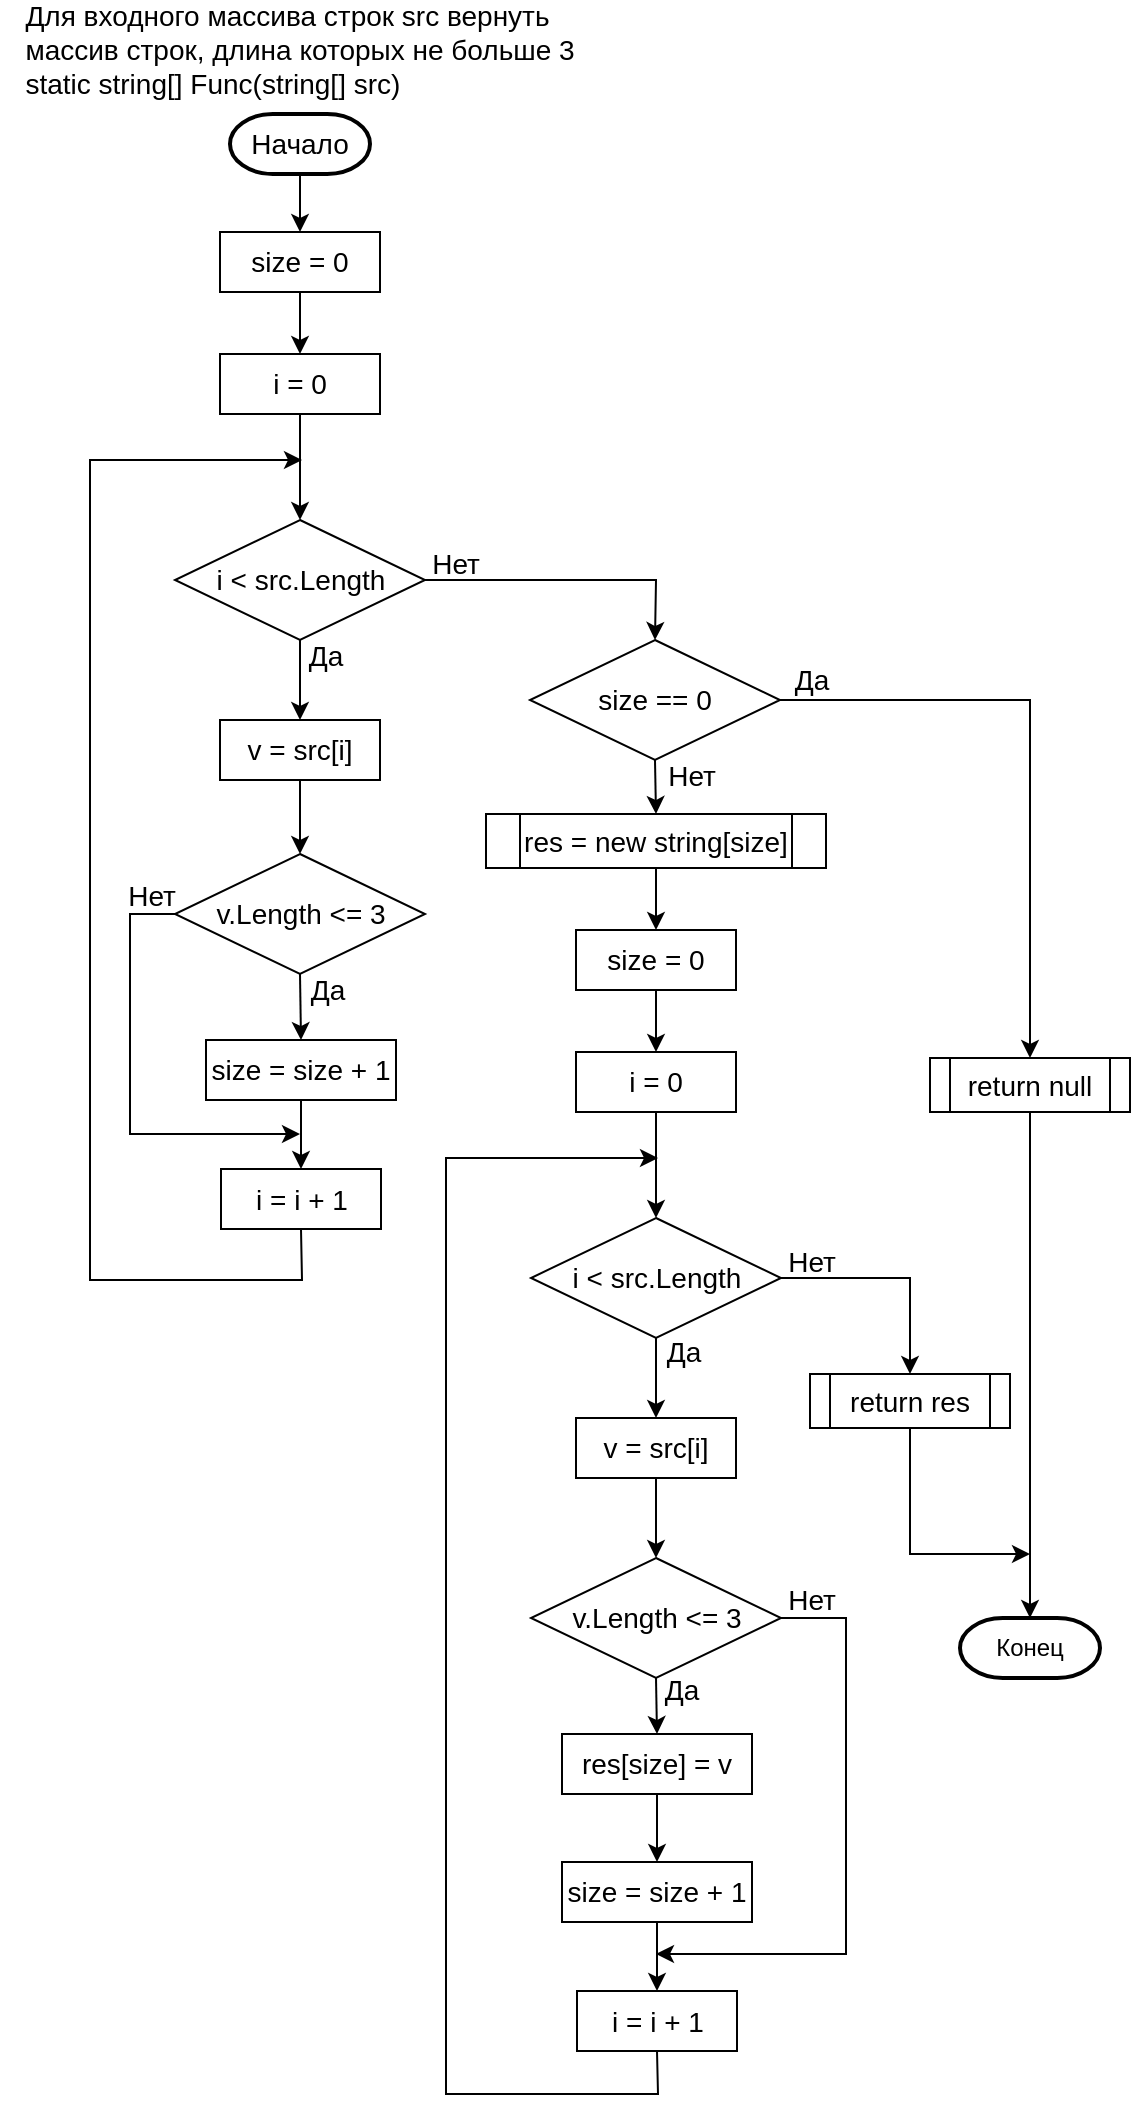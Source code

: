 <mxfile version="20.6.0" type="device"><diagram id="C5RBs43oDa-KdzZeNtuy" name="Page-1"><mxGraphModel dx="1404" dy="1898" grid="1" gridSize="10" guides="1" tooltips="1" connect="1" arrows="1" fold="1" page="1" pageScale="1" pageWidth="827" pageHeight="1169" math="0" shadow="0"><root><mxCell id="WIyWlLk6GJQsqaUBKTNV-0"/><mxCell id="WIyWlLk6GJQsqaUBKTNV-1" parent="WIyWlLk6GJQsqaUBKTNV-0"/><mxCell id="EQTSQXB70M08TTRd3uvh-0" value="&lt;font style=&quot;font-size: 14px;&quot;&gt;Начало&lt;/font&gt;" style="strokeWidth=2;html=1;shape=mxgraph.flowchart.terminator;whiteSpace=wrap;" vertex="1" parent="WIyWlLk6GJQsqaUBKTNV-1"><mxGeometry x="270" y="40" width="70" height="30" as="geometry"/></mxCell><mxCell id="EQTSQXB70M08TTRd3uvh-1" value="&lt;div align=&quot;left&quot;&gt;Для входного массива строк src вернуть&lt;br&gt;массив строк, длина которых не больше 3&lt;br&gt;static string[] Func(string[] src)&lt;br&gt;&lt;/div&gt;" style="text;html=1;strokeColor=none;fillColor=none;align=center;verticalAlign=middle;whiteSpace=wrap;rounded=0;fontSize=14;" vertex="1" parent="WIyWlLk6GJQsqaUBKTNV-1"><mxGeometry x="155" y="-7" width="300" height="30" as="geometry"/></mxCell><mxCell id="EQTSQXB70M08TTRd3uvh-2" value="size = 0" style="rounded=0;whiteSpace=wrap;html=1;fontSize=14;" vertex="1" parent="WIyWlLk6GJQsqaUBKTNV-1"><mxGeometry x="265" y="99" width="80" height="30" as="geometry"/></mxCell><mxCell id="EQTSQXB70M08TTRd3uvh-3" value="i = 0" style="rounded=0;whiteSpace=wrap;html=1;fontSize=14;" vertex="1" parent="WIyWlLk6GJQsqaUBKTNV-1"><mxGeometry x="265" y="160" width="80" height="30" as="geometry"/></mxCell><mxCell id="EQTSQXB70M08TTRd3uvh-4" value="" style="endArrow=classic;html=1;rounded=0;fontSize=14;exitX=0.5;exitY=1;exitDx=0;exitDy=0;exitPerimeter=0;entryX=0.5;entryY=0;entryDx=0;entryDy=0;" edge="1" parent="WIyWlLk6GJQsqaUBKTNV-1" source="EQTSQXB70M08TTRd3uvh-0" target="EQTSQXB70M08TTRd3uvh-2"><mxGeometry width="50" height="50" relative="1" as="geometry"><mxPoint x="380" y="120" as="sourcePoint"/><mxPoint x="430" y="70" as="targetPoint"/></mxGeometry></mxCell><mxCell id="EQTSQXB70M08TTRd3uvh-5" value="" style="endArrow=classic;html=1;rounded=0;fontSize=14;exitX=0.5;exitY=1;exitDx=0;exitDy=0;entryX=0.5;entryY=0;entryDx=0;entryDy=0;" edge="1" parent="WIyWlLk6GJQsqaUBKTNV-1" source="EQTSQXB70M08TTRd3uvh-2" target="EQTSQXB70M08TTRd3uvh-3"><mxGeometry width="50" height="50" relative="1" as="geometry"><mxPoint x="400" y="180" as="sourcePoint"/><mxPoint x="450" y="130" as="targetPoint"/></mxGeometry></mxCell><mxCell id="EQTSQXB70M08TTRd3uvh-6" value="i &amp;lt; src.Length" style="rhombus;whiteSpace=wrap;html=1;fontSize=14;" vertex="1" parent="WIyWlLk6GJQsqaUBKTNV-1"><mxGeometry x="242.5" y="243" width="125" height="60" as="geometry"/></mxCell><mxCell id="EQTSQXB70M08TTRd3uvh-7" value="" style="endArrow=classic;html=1;rounded=0;fontSize=14;exitX=0.5;exitY=1;exitDx=0;exitDy=0;entryX=0.5;entryY=0;entryDx=0;entryDy=0;" edge="1" parent="WIyWlLk6GJQsqaUBKTNV-1" source="EQTSQXB70M08TTRd3uvh-3" target="EQTSQXB70M08TTRd3uvh-6"><mxGeometry width="50" height="50" relative="1" as="geometry"><mxPoint x="305" y="203" as="sourcePoint"/><mxPoint x="470" y="203" as="targetPoint"/></mxGeometry></mxCell><mxCell id="EQTSQXB70M08TTRd3uvh-8" value="size = size + 1" style="rounded=0;whiteSpace=wrap;html=1;fontSize=14;" vertex="1" parent="WIyWlLk6GJQsqaUBKTNV-1"><mxGeometry x="258" y="503" width="95" height="30" as="geometry"/></mxCell><mxCell id="EQTSQXB70M08TTRd3uvh-9" value="v = src[i]" style="rounded=0;whiteSpace=wrap;html=1;fontSize=14;" vertex="1" parent="WIyWlLk6GJQsqaUBKTNV-1"><mxGeometry x="265" y="343" width="80" height="30" as="geometry"/></mxCell><mxCell id="EQTSQXB70M08TTRd3uvh-10" value="v.Length &amp;lt;= 3" style="rhombus;whiteSpace=wrap;html=1;fontSize=14;" vertex="1" parent="WIyWlLk6GJQsqaUBKTNV-1"><mxGeometry x="242.5" y="410" width="125" height="60" as="geometry"/></mxCell><mxCell id="EQTSQXB70M08TTRd3uvh-11" value="" style="endArrow=classic;html=1;rounded=0;fontSize=14;exitX=0.5;exitY=1;exitDx=0;exitDy=0;entryX=0.5;entryY=0;entryDx=0;entryDy=0;" edge="1" parent="WIyWlLk6GJQsqaUBKTNV-1" source="EQTSQXB70M08TTRd3uvh-6" target="EQTSQXB70M08TTRd3uvh-9"><mxGeometry width="50" height="50" relative="1" as="geometry"><mxPoint x="410" y="353" as="sourcePoint"/><mxPoint x="460" y="303" as="targetPoint"/></mxGeometry></mxCell><mxCell id="EQTSQXB70M08TTRd3uvh-12" value="" style="endArrow=classic;html=1;rounded=0;fontSize=14;exitX=0.5;exitY=1;exitDx=0;exitDy=0;entryX=0.5;entryY=0;entryDx=0;entryDy=0;" edge="1" parent="WIyWlLk6GJQsqaUBKTNV-1" source="EQTSQXB70M08TTRd3uvh-9" target="EQTSQXB70M08TTRd3uvh-10"><mxGeometry width="50" height="50" relative="1" as="geometry"><mxPoint x="450" y="423" as="sourcePoint"/><mxPoint x="500" y="373" as="targetPoint"/></mxGeometry></mxCell><mxCell id="EQTSQXB70M08TTRd3uvh-13" value="" style="endArrow=classic;html=1;rounded=0;fontSize=14;exitX=0.5;exitY=1;exitDx=0;exitDy=0;entryX=0.5;entryY=0;entryDx=0;entryDy=0;" edge="1" parent="WIyWlLk6GJQsqaUBKTNV-1" source="EQTSQXB70M08TTRd3uvh-10" target="EQTSQXB70M08TTRd3uvh-8"><mxGeometry width="50" height="50" relative="1" as="geometry"><mxPoint x="410" y="563" as="sourcePoint"/><mxPoint x="460" y="513" as="targetPoint"/></mxGeometry></mxCell><mxCell id="EQTSQXB70M08TTRd3uvh-14" value="i = i + 1" style="rounded=0;whiteSpace=wrap;html=1;fontSize=14;" vertex="1" parent="WIyWlLk6GJQsqaUBKTNV-1"><mxGeometry x="265.5" y="567.5" width="80" height="30" as="geometry"/></mxCell><mxCell id="EQTSQXB70M08TTRd3uvh-15" value="" style="endArrow=classic;html=1;rounded=0;fontSize=14;exitX=0.5;exitY=1;exitDx=0;exitDy=0;entryX=0.5;entryY=0;entryDx=0;entryDy=0;" edge="1" parent="WIyWlLk6GJQsqaUBKTNV-1" source="EQTSQXB70M08TTRd3uvh-8" target="EQTSQXB70M08TTRd3uvh-14"><mxGeometry width="50" height="50" relative="1" as="geometry"><mxPoint x="400" y="593" as="sourcePoint"/><mxPoint x="450" y="543" as="targetPoint"/></mxGeometry></mxCell><mxCell id="EQTSQXB70M08TTRd3uvh-16" value="" style="endArrow=classic;html=1;rounded=0;fontSize=14;exitX=0.5;exitY=1;exitDx=0;exitDy=0;" edge="1" parent="WIyWlLk6GJQsqaUBKTNV-1" source="EQTSQXB70M08TTRd3uvh-14"><mxGeometry width="50" height="50" relative="1" as="geometry"><mxPoint x="160" y="693" as="sourcePoint"/><mxPoint x="306" y="213" as="targetPoint"/><Array as="points"><mxPoint x="306" y="623"/><mxPoint x="200" y="623"/><mxPoint x="200" y="213"/></Array></mxGeometry></mxCell><mxCell id="EQTSQXB70M08TTRd3uvh-18" value="size == 0" style="rhombus;whiteSpace=wrap;html=1;fontSize=14;" vertex="1" parent="WIyWlLk6GJQsqaUBKTNV-1"><mxGeometry x="420" y="303" width="125" height="60" as="geometry"/></mxCell><mxCell id="EQTSQXB70M08TTRd3uvh-19" value="" style="endArrow=classic;html=1;rounded=0;fontSize=14;exitX=1;exitY=0.5;exitDx=0;exitDy=0;entryX=0.5;entryY=0;entryDx=0;entryDy=0;" edge="1" parent="WIyWlLk6GJQsqaUBKTNV-1" source="EQTSQXB70M08TTRd3uvh-6" target="EQTSQXB70M08TTRd3uvh-18"><mxGeometry width="50" height="50" relative="1" as="geometry"><mxPoint x="420" y="250" as="sourcePoint"/><mxPoint x="470" y="200" as="targetPoint"/><Array as="points"><mxPoint x="483" y="273"/></Array></mxGeometry></mxCell><mxCell id="EQTSQXB70M08TTRd3uvh-20" value="return null" style="shape=process;whiteSpace=wrap;html=1;backgroundOutline=1;fontSize=14;" vertex="1" parent="WIyWlLk6GJQsqaUBKTNV-1"><mxGeometry x="620" y="512" width="100" height="27" as="geometry"/></mxCell><mxCell id="EQTSQXB70M08TTRd3uvh-22" value="size = 0" style="rounded=0;whiteSpace=wrap;html=1;fontSize=14;" vertex="1" parent="WIyWlLk6GJQsqaUBKTNV-1"><mxGeometry x="443" y="448" width="80" height="30" as="geometry"/></mxCell><mxCell id="EQTSQXB70M08TTRd3uvh-23" value="i = 0" style="rounded=0;whiteSpace=wrap;html=1;fontSize=14;" vertex="1" parent="WIyWlLk6GJQsqaUBKTNV-1"><mxGeometry x="443" y="509" width="80" height="30" as="geometry"/></mxCell><mxCell id="EQTSQXB70M08TTRd3uvh-25" value="" style="endArrow=classic;html=1;rounded=0;fontSize=14;exitX=0.5;exitY=1;exitDx=0;exitDy=0;entryX=0.5;entryY=0;entryDx=0;entryDy=0;" edge="1" source="EQTSQXB70M08TTRd3uvh-22" target="EQTSQXB70M08TTRd3uvh-23" parent="WIyWlLk6GJQsqaUBKTNV-1"><mxGeometry width="50" height="50" relative="1" as="geometry"><mxPoint x="578" y="529" as="sourcePoint"/><mxPoint x="628" y="479" as="targetPoint"/></mxGeometry></mxCell><mxCell id="EQTSQXB70M08TTRd3uvh-26" value="i &amp;lt; src.Length" style="rhombus;whiteSpace=wrap;html=1;fontSize=14;" vertex="1" parent="WIyWlLk6GJQsqaUBKTNV-1"><mxGeometry x="420.5" y="592" width="125" height="60" as="geometry"/></mxCell><mxCell id="EQTSQXB70M08TTRd3uvh-27" value="" style="endArrow=classic;html=1;rounded=0;fontSize=14;exitX=0.5;exitY=1;exitDx=0;exitDy=0;entryX=0.5;entryY=0;entryDx=0;entryDy=0;" edge="1" source="EQTSQXB70M08TTRd3uvh-23" target="EQTSQXB70M08TTRd3uvh-26" parent="WIyWlLk6GJQsqaUBKTNV-1"><mxGeometry width="50" height="50" relative="1" as="geometry"><mxPoint x="483" y="552" as="sourcePoint"/><mxPoint x="648" y="552" as="targetPoint"/></mxGeometry></mxCell><mxCell id="EQTSQXB70M08TTRd3uvh-28" value="size = size + 1" style="rounded=0;whiteSpace=wrap;html=1;fontSize=14;" vertex="1" parent="WIyWlLk6GJQsqaUBKTNV-1"><mxGeometry x="436" y="914" width="95" height="30" as="geometry"/></mxCell><mxCell id="EQTSQXB70M08TTRd3uvh-29" value="v = src[i]" style="rounded=0;whiteSpace=wrap;html=1;fontSize=14;" vertex="1" parent="WIyWlLk6GJQsqaUBKTNV-1"><mxGeometry x="443" y="692" width="80" height="30" as="geometry"/></mxCell><mxCell id="EQTSQXB70M08TTRd3uvh-30" value="v.Length &amp;lt;= 3" style="rhombus;whiteSpace=wrap;html=1;fontSize=14;" vertex="1" parent="WIyWlLk6GJQsqaUBKTNV-1"><mxGeometry x="420.5" y="762" width="125" height="60" as="geometry"/></mxCell><mxCell id="EQTSQXB70M08TTRd3uvh-31" value="" style="endArrow=classic;html=1;rounded=0;fontSize=14;exitX=0.5;exitY=1;exitDx=0;exitDy=0;entryX=0.5;entryY=0;entryDx=0;entryDy=0;" edge="1" source="EQTSQXB70M08TTRd3uvh-26" target="EQTSQXB70M08TTRd3uvh-29" parent="WIyWlLk6GJQsqaUBKTNV-1"><mxGeometry width="50" height="50" relative="1" as="geometry"><mxPoint x="588" y="702" as="sourcePoint"/><mxPoint x="638" y="652" as="targetPoint"/></mxGeometry></mxCell><mxCell id="EQTSQXB70M08TTRd3uvh-32" value="" style="endArrow=classic;html=1;rounded=0;fontSize=14;exitX=0.5;exitY=1;exitDx=0;exitDy=0;entryX=0.5;entryY=0;entryDx=0;entryDy=0;" edge="1" source="EQTSQXB70M08TTRd3uvh-29" target="EQTSQXB70M08TTRd3uvh-30" parent="WIyWlLk6GJQsqaUBKTNV-1"><mxGeometry width="50" height="50" relative="1" as="geometry"><mxPoint x="628" y="772" as="sourcePoint"/><mxPoint x="678" y="722" as="targetPoint"/></mxGeometry></mxCell><mxCell id="EQTSQXB70M08TTRd3uvh-33" value="" style="endArrow=classic;html=1;rounded=0;fontSize=14;exitX=0.5;exitY=1;exitDx=0;exitDy=0;entryX=0.5;entryY=0;entryDx=0;entryDy=0;" edge="1" source="EQTSQXB70M08TTRd3uvh-30" target="EQTSQXB70M08TTRd3uvh-40" parent="WIyWlLk6GJQsqaUBKTNV-1"><mxGeometry width="50" height="50" relative="1" as="geometry"><mxPoint x="588" y="912" as="sourcePoint"/><mxPoint x="403" y="840" as="targetPoint"/></mxGeometry></mxCell><mxCell id="EQTSQXB70M08TTRd3uvh-34" value="i = i + 1" style="rounded=0;whiteSpace=wrap;html=1;fontSize=14;" vertex="1" parent="WIyWlLk6GJQsqaUBKTNV-1"><mxGeometry x="443.5" y="978.5" width="80" height="30" as="geometry"/></mxCell><mxCell id="EQTSQXB70M08TTRd3uvh-35" value="" style="endArrow=classic;html=1;rounded=0;fontSize=14;exitX=0.5;exitY=1;exitDx=0;exitDy=0;entryX=0.5;entryY=0;entryDx=0;entryDy=0;" edge="1" source="EQTSQXB70M08TTRd3uvh-28" target="EQTSQXB70M08TTRd3uvh-34" parent="WIyWlLk6GJQsqaUBKTNV-1"><mxGeometry width="50" height="50" relative="1" as="geometry"><mxPoint x="578" y="1004" as="sourcePoint"/><mxPoint x="628" y="954" as="targetPoint"/></mxGeometry></mxCell><mxCell id="EQTSQXB70M08TTRd3uvh-36" value="" style="endArrow=classic;html=1;rounded=0;fontSize=14;exitX=0.5;exitY=1;exitDx=0;exitDy=0;" edge="1" source="EQTSQXB70M08TTRd3uvh-34" parent="WIyWlLk6GJQsqaUBKTNV-1"><mxGeometry width="50" height="50" relative="1" as="geometry"><mxPoint x="433" y="1060" as="sourcePoint"/><mxPoint x="484" y="562" as="targetPoint"/><Array as="points"><mxPoint x="484" y="1030"/><mxPoint x="378" y="1030"/><mxPoint x="378" y="972"/><mxPoint x="378" y="562"/></Array></mxGeometry></mxCell><mxCell id="EQTSQXB70M08TTRd3uvh-37" value="" style="endArrow=classic;html=1;rounded=0;fontSize=14;exitX=1;exitY=0.5;exitDx=0;exitDy=0;" edge="1" source="EQTSQXB70M08TTRd3uvh-30" parent="WIyWlLk6GJQsqaUBKTNV-1"><mxGeometry width="50" height="50" relative="1" as="geometry"><mxPoint x="648" y="849" as="sourcePoint"/><mxPoint x="483" y="960" as="targetPoint"/><Array as="points"><mxPoint x="578" y="792"/><mxPoint x="578" y="960"/></Array></mxGeometry></mxCell><mxCell id="EQTSQXB70M08TTRd3uvh-38" value="res = new string[size]" style="shape=process;whiteSpace=wrap;html=1;backgroundOutline=1;fontSize=14;" vertex="1" parent="WIyWlLk6GJQsqaUBKTNV-1"><mxGeometry x="398" y="390" width="170" height="27" as="geometry"/></mxCell><mxCell id="EQTSQXB70M08TTRd3uvh-39" value="" style="endArrow=classic;html=1;rounded=0;fontSize=14;exitX=0.5;exitY=1;exitDx=0;exitDy=0;entryX=0.5;entryY=0;entryDx=0;entryDy=0;" edge="1" parent="WIyWlLk6GJQsqaUBKTNV-1" source="EQTSQXB70M08TTRd3uvh-38" target="EQTSQXB70M08TTRd3uvh-22"><mxGeometry width="50" height="50" relative="1" as="geometry"><mxPoint x="563" y="524" as="sourcePoint"/><mxPoint x="613" y="474" as="targetPoint"/></mxGeometry></mxCell><mxCell id="EQTSQXB70M08TTRd3uvh-40" value="res[size] = v" style="rounded=0;whiteSpace=wrap;html=1;fontSize=14;" vertex="1" parent="WIyWlLk6GJQsqaUBKTNV-1"><mxGeometry x="436" y="850" width="95" height="30" as="geometry"/></mxCell><mxCell id="EQTSQXB70M08TTRd3uvh-41" value="" style="endArrow=classic;html=1;rounded=0;fontSize=14;exitX=0.5;exitY=1;exitDx=0;exitDy=0;entryX=0.5;entryY=0;entryDx=0;entryDy=0;" edge="1" parent="WIyWlLk6GJQsqaUBKTNV-1" source="EQTSQXB70M08TTRd3uvh-40" target="EQTSQXB70M08TTRd3uvh-28"><mxGeometry width="50" height="50" relative="1" as="geometry"><mxPoint x="233" y="980" as="sourcePoint"/><mxPoint x="283" y="930" as="targetPoint"/></mxGeometry></mxCell><mxCell id="EQTSQXB70M08TTRd3uvh-42" value="" style="endArrow=classic;html=1;rounded=0;fontSize=14;entryX=0.5;entryY=0;entryDx=0;entryDy=0;exitX=0.5;exitY=1;exitDx=0;exitDy=0;" edge="1" parent="WIyWlLk6GJQsqaUBKTNV-1" source="EQTSQXB70M08TTRd3uvh-18" target="EQTSQXB70M08TTRd3uvh-38"><mxGeometry width="50" height="50" relative="1" as="geometry"><mxPoint x="520" y="370" as="sourcePoint"/><mxPoint x="678" y="450" as="targetPoint"/></mxGeometry></mxCell><mxCell id="EQTSQXB70M08TTRd3uvh-43" value="" style="endArrow=classic;html=1;rounded=0;fontSize=14;exitX=0;exitY=0.5;exitDx=0;exitDy=0;" edge="1" parent="WIyWlLk6GJQsqaUBKTNV-1" source="EQTSQXB70M08TTRd3uvh-10"><mxGeometry width="50" height="50" relative="1" as="geometry"><mxPoint x="60" y="470" as="sourcePoint"/><mxPoint x="305" y="550" as="targetPoint"/><Array as="points"><mxPoint x="220" y="440"/><mxPoint x="220" y="550"/></Array></mxGeometry></mxCell><mxCell id="EQTSQXB70M08TTRd3uvh-44" value="return res" style="shape=process;whiteSpace=wrap;html=1;backgroundOutline=1;fontSize=14;" vertex="1" parent="WIyWlLk6GJQsqaUBKTNV-1"><mxGeometry x="560" y="670" width="100" height="27" as="geometry"/></mxCell><mxCell id="EQTSQXB70M08TTRd3uvh-45" value="" style="endArrow=classic;html=1;rounded=0;fontSize=14;exitX=1;exitY=0.5;exitDx=0;exitDy=0;entryX=0.5;entryY=0;entryDx=0;entryDy=0;" edge="1" parent="WIyWlLk6GJQsqaUBKTNV-1" source="EQTSQXB70M08TTRd3uvh-26" target="EQTSQXB70M08TTRd3uvh-44"><mxGeometry width="50" height="50" relative="1" as="geometry"><mxPoint x="640" y="630" as="sourcePoint"/><mxPoint x="690" y="580" as="targetPoint"/><Array as="points"><mxPoint x="610" y="622"/></Array></mxGeometry></mxCell><mxCell id="EQTSQXB70M08TTRd3uvh-46" value="" style="endArrow=classic;html=1;rounded=0;fontSize=14;exitX=1;exitY=0.5;exitDx=0;exitDy=0;entryX=0.5;entryY=0;entryDx=0;entryDy=0;" edge="1" parent="WIyWlLk6GJQsqaUBKTNV-1" source="EQTSQXB70M08TTRd3uvh-18" target="EQTSQXB70M08TTRd3uvh-20"><mxGeometry width="50" height="50" relative="1" as="geometry"><mxPoint x="630" y="380" as="sourcePoint"/><mxPoint x="680" y="330" as="targetPoint"/><Array as="points"><mxPoint x="670" y="333"/></Array></mxGeometry></mxCell><mxCell id="EQTSQXB70M08TTRd3uvh-47" value="Конец" style="strokeWidth=2;html=1;shape=mxgraph.flowchart.terminator;whiteSpace=wrap;" vertex="1" parent="WIyWlLk6GJQsqaUBKTNV-1"><mxGeometry x="635" y="792" width="70" height="30" as="geometry"/></mxCell><mxCell id="EQTSQXB70M08TTRd3uvh-48" value="" style="endArrow=classic;html=1;rounded=0;fontSize=14;exitX=0.5;exitY=1;exitDx=0;exitDy=0;entryX=0.5;entryY=0;entryDx=0;entryDy=0;entryPerimeter=0;" edge="1" parent="WIyWlLk6GJQsqaUBKTNV-1" source="EQTSQXB70M08TTRd3uvh-20" target="EQTSQXB70M08TTRd3uvh-47"><mxGeometry width="50" height="50" relative="1" as="geometry"><mxPoint x="730" y="640" as="sourcePoint"/><mxPoint x="780" y="590" as="targetPoint"/></mxGeometry></mxCell><mxCell id="EQTSQXB70M08TTRd3uvh-49" value="" style="endArrow=classic;html=1;rounded=0;fontSize=14;exitX=0.5;exitY=1;exitDx=0;exitDy=0;" edge="1" parent="WIyWlLk6GJQsqaUBKTNV-1" source="EQTSQXB70M08TTRd3uvh-44"><mxGeometry width="50" height="50" relative="1" as="geometry"><mxPoint x="740" y="740" as="sourcePoint"/><mxPoint x="670" y="760" as="targetPoint"/><Array as="points"><mxPoint x="610" y="760"/></Array></mxGeometry></mxCell><mxCell id="EQTSQXB70M08TTRd3uvh-51" value="Да" style="text;html=1;strokeColor=none;fillColor=none;align=center;verticalAlign=middle;whiteSpace=wrap;rounded=0;fontSize=14;" vertex="1" parent="WIyWlLk6GJQsqaUBKTNV-1"><mxGeometry x="303" y="296" width="30" height="30" as="geometry"/></mxCell><mxCell id="EQTSQXB70M08TTRd3uvh-52" value="Да" style="text;html=1;strokeColor=none;fillColor=none;align=center;verticalAlign=middle;whiteSpace=wrap;rounded=0;fontSize=14;" vertex="1" parent="WIyWlLk6GJQsqaUBKTNV-1"><mxGeometry x="304" y="463" width="30" height="30" as="geometry"/></mxCell><mxCell id="EQTSQXB70M08TTRd3uvh-53" value="Да" style="text;html=1;strokeColor=none;fillColor=none;align=center;verticalAlign=middle;whiteSpace=wrap;rounded=0;fontSize=14;" vertex="1" parent="WIyWlLk6GJQsqaUBKTNV-1"><mxGeometry x="546" y="308" width="30" height="30" as="geometry"/></mxCell><mxCell id="EQTSQXB70M08TTRd3uvh-54" value="Да" style="text;html=1;strokeColor=none;fillColor=none;align=center;verticalAlign=middle;whiteSpace=wrap;rounded=0;fontSize=14;" vertex="1" parent="WIyWlLk6GJQsqaUBKTNV-1"><mxGeometry x="482" y="644" width="30" height="30" as="geometry"/></mxCell><mxCell id="EQTSQXB70M08TTRd3uvh-55" value="Да" style="text;html=1;strokeColor=none;fillColor=none;align=center;verticalAlign=middle;whiteSpace=wrap;rounded=0;fontSize=14;" vertex="1" parent="WIyWlLk6GJQsqaUBKTNV-1"><mxGeometry x="481" y="813" width="30" height="30" as="geometry"/></mxCell><mxCell id="EQTSQXB70M08TTRd3uvh-56" value="Нет" style="text;html=1;strokeColor=none;fillColor=none;align=center;verticalAlign=middle;whiteSpace=wrap;rounded=0;fontSize=14;" vertex="1" parent="WIyWlLk6GJQsqaUBKTNV-1"><mxGeometry x="368" y="250" width="30" height="30" as="geometry"/></mxCell><mxCell id="EQTSQXB70M08TTRd3uvh-57" value="Нет" style="text;html=1;strokeColor=none;fillColor=none;align=center;verticalAlign=middle;whiteSpace=wrap;rounded=0;fontSize=14;" vertex="1" parent="WIyWlLk6GJQsqaUBKTNV-1"><mxGeometry x="216" y="416" width="30" height="30" as="geometry"/></mxCell><mxCell id="EQTSQXB70M08TTRd3uvh-58" value="Нет" style="text;html=1;strokeColor=none;fillColor=none;align=center;verticalAlign=middle;whiteSpace=wrap;rounded=0;fontSize=14;" vertex="1" parent="WIyWlLk6GJQsqaUBKTNV-1"><mxGeometry x="486" y="356" width="30" height="30" as="geometry"/></mxCell><mxCell id="EQTSQXB70M08TTRd3uvh-59" value="Нет" style="text;html=1;strokeColor=none;fillColor=none;align=center;verticalAlign=middle;whiteSpace=wrap;rounded=0;fontSize=14;" vertex="1" parent="WIyWlLk6GJQsqaUBKTNV-1"><mxGeometry x="546" y="599" width="30" height="30" as="geometry"/></mxCell><mxCell id="EQTSQXB70M08TTRd3uvh-60" value="Нет" style="text;html=1;strokeColor=none;fillColor=none;align=center;verticalAlign=middle;whiteSpace=wrap;rounded=0;fontSize=14;" vertex="1" parent="WIyWlLk6GJQsqaUBKTNV-1"><mxGeometry x="546" y="768" width="30" height="30" as="geometry"/></mxCell></root></mxGraphModel></diagram></mxfile>